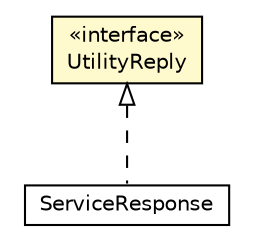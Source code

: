 #!/usr/local/bin/dot
#
# Class diagram 
# Generated by UMLGraph version R5_6-24-gf6e263 (http://www.umlgraph.org/)
#

digraph G {
	edge [fontname="Helvetica",fontsize=10,labelfontname="Helvetica",labelfontsize=10];
	node [fontname="Helvetica",fontsize=10,shape=plaintext];
	nodesep=0.25;
	ranksep=0.5;
	// org.universAAL.middleware.bus.model.matchable.UtilityReply
	c391284 [label=<<table title="org.universAAL.middleware.bus.model.matchable.UtilityReply" border="0" cellborder="1" cellspacing="0" cellpadding="2" port="p" bgcolor="lemonChiffon" href="./UtilityReply.html">
		<tr><td><table border="0" cellspacing="0" cellpadding="1">
<tr><td align="center" balign="center"> &#171;interface&#187; </td></tr>
<tr><td align="center" balign="center"> UtilityReply </td></tr>
		</table></td></tr>
		</table>>, URL="./UtilityReply.html", fontname="Helvetica", fontcolor="black", fontsize=10.0];
	// org.universAAL.middleware.service.ServiceResponse
	c391339 [label=<<table title="org.universAAL.middleware.service.ServiceResponse" border="0" cellborder="1" cellspacing="0" cellpadding="2" port="p" href="../../../service/ServiceResponse.html">
		<tr><td><table border="0" cellspacing="0" cellpadding="1">
<tr><td align="center" balign="center"> ServiceResponse </td></tr>
		</table></td></tr>
		</table>>, URL="../../../service/ServiceResponse.html", fontname="Helvetica", fontcolor="black", fontsize=10.0];
	//org.universAAL.middleware.service.ServiceResponse implements org.universAAL.middleware.bus.model.matchable.UtilityReply
	c391284:p -> c391339:p [dir=back,arrowtail=empty,style=dashed];
}

